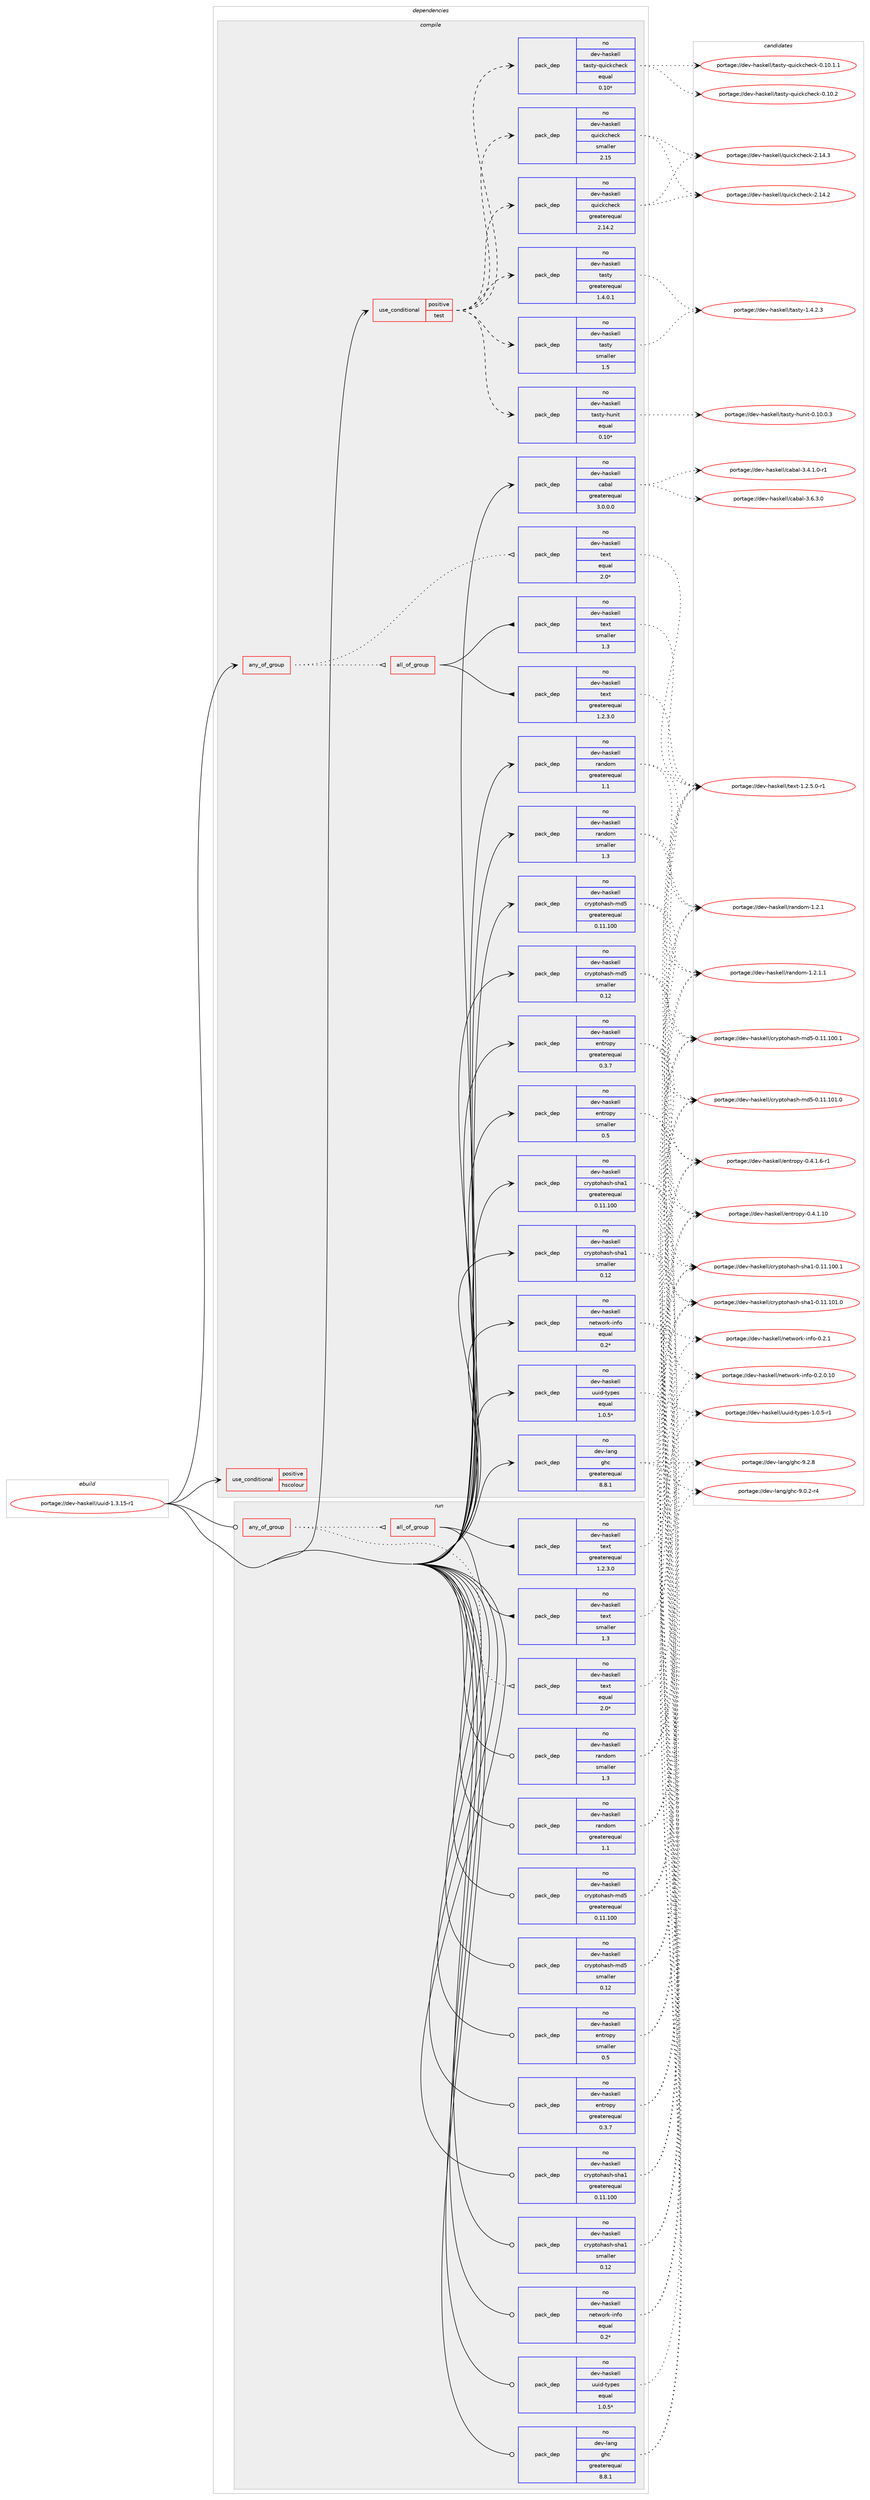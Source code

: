 digraph prolog {

# *************
# Graph options
# *************

newrank=true;
concentrate=true;
compound=true;
graph [rankdir=LR,fontname=Helvetica,fontsize=10,ranksep=1.5];#, ranksep=2.5, nodesep=0.2];
edge  [arrowhead=vee];
node  [fontname=Helvetica,fontsize=10];

# **********
# The ebuild
# **********

subgraph cluster_leftcol {
color=gray;
rank=same;
label=<<i>ebuild</i>>;
id [label="portage://dev-haskell/uuid-1.3.15-r1", color=red, width=4, href="../dev-haskell/uuid-1.3.15-r1.svg"];
}

# ****************
# The dependencies
# ****************

subgraph cluster_midcol {
color=gray;
label=<<i>dependencies</i>>;
subgraph cluster_compile {
fillcolor="#eeeeee";
style=filled;
label=<<i>compile</i>>;
subgraph any904 {
dependency45262 [label=<<TABLE BORDER="0" CELLBORDER="1" CELLSPACING="0" CELLPADDING="4"><TR><TD CELLPADDING="10">any_of_group</TD></TR></TABLE>>, shape=none, color=red];subgraph all109 {
dependency45263 [label=<<TABLE BORDER="0" CELLBORDER="1" CELLSPACING="0" CELLPADDING="4"><TR><TD CELLPADDING="10">all_of_group</TD></TR></TABLE>>, shape=none, color=red];subgraph pack23598 {
dependency45264 [label=<<TABLE BORDER="0" CELLBORDER="1" CELLSPACING="0" CELLPADDING="4" WIDTH="220"><TR><TD ROWSPAN="6" CELLPADDING="30">pack_dep</TD></TR><TR><TD WIDTH="110">no</TD></TR><TR><TD>dev-haskell</TD></TR><TR><TD>text</TD></TR><TR><TD>greaterequal</TD></TR><TR><TD>1.2.3.0</TD></TR></TABLE>>, shape=none, color=blue];
}
dependency45263:e -> dependency45264:w [weight=20,style="solid",arrowhead="inv"];
subgraph pack23599 {
dependency45265 [label=<<TABLE BORDER="0" CELLBORDER="1" CELLSPACING="0" CELLPADDING="4" WIDTH="220"><TR><TD ROWSPAN="6" CELLPADDING="30">pack_dep</TD></TR><TR><TD WIDTH="110">no</TD></TR><TR><TD>dev-haskell</TD></TR><TR><TD>text</TD></TR><TR><TD>smaller</TD></TR><TR><TD>1.3</TD></TR></TABLE>>, shape=none, color=blue];
}
dependency45263:e -> dependency45265:w [weight=20,style="solid",arrowhead="inv"];
}
dependency45262:e -> dependency45263:w [weight=20,style="dotted",arrowhead="oinv"];
subgraph pack23600 {
dependency45266 [label=<<TABLE BORDER="0" CELLBORDER="1" CELLSPACING="0" CELLPADDING="4" WIDTH="220"><TR><TD ROWSPAN="6" CELLPADDING="30">pack_dep</TD></TR><TR><TD WIDTH="110">no</TD></TR><TR><TD>dev-haskell</TD></TR><TR><TD>text</TD></TR><TR><TD>equal</TD></TR><TR><TD>2.0*</TD></TR></TABLE>>, shape=none, color=blue];
}
dependency45262:e -> dependency45266:w [weight=20,style="dotted",arrowhead="oinv"];
}
id:e -> dependency45262:w [weight=20,style="solid",arrowhead="vee"];
subgraph cond20654 {
dependency45267 [label=<<TABLE BORDER="0" CELLBORDER="1" CELLSPACING="0" CELLPADDING="4"><TR><TD ROWSPAN="3" CELLPADDING="10">use_conditional</TD></TR><TR><TD>positive</TD></TR><TR><TD>hscolour</TD></TR></TABLE>>, shape=none, color=red];
# *** BEGIN UNKNOWN DEPENDENCY TYPE (TODO) ***
# dependency45267 -> package_dependency(portage://dev-haskell/uuid-1.3.15-r1,install,no,dev-haskell,hscolour,none,[,,],[],[])
# *** END UNKNOWN DEPENDENCY TYPE (TODO) ***

}
id:e -> dependency45267:w [weight=20,style="solid",arrowhead="vee"];
subgraph cond20655 {
dependency45268 [label=<<TABLE BORDER="0" CELLBORDER="1" CELLSPACING="0" CELLPADDING="4"><TR><TD ROWSPAN="3" CELLPADDING="10">use_conditional</TD></TR><TR><TD>positive</TD></TR><TR><TD>test</TD></TR></TABLE>>, shape=none, color=red];
subgraph pack23601 {
dependency45269 [label=<<TABLE BORDER="0" CELLBORDER="1" CELLSPACING="0" CELLPADDING="4" WIDTH="220"><TR><TD ROWSPAN="6" CELLPADDING="30">pack_dep</TD></TR><TR><TD WIDTH="110">no</TD></TR><TR><TD>dev-haskell</TD></TR><TR><TD>quickcheck</TD></TR><TR><TD>greaterequal</TD></TR><TR><TD>2.14.2</TD></TR></TABLE>>, shape=none, color=blue];
}
dependency45268:e -> dependency45269:w [weight=20,style="dashed",arrowhead="vee"];
subgraph pack23602 {
dependency45270 [label=<<TABLE BORDER="0" CELLBORDER="1" CELLSPACING="0" CELLPADDING="4" WIDTH="220"><TR><TD ROWSPAN="6" CELLPADDING="30">pack_dep</TD></TR><TR><TD WIDTH="110">no</TD></TR><TR><TD>dev-haskell</TD></TR><TR><TD>quickcheck</TD></TR><TR><TD>smaller</TD></TR><TR><TD>2.15</TD></TR></TABLE>>, shape=none, color=blue];
}
dependency45268:e -> dependency45270:w [weight=20,style="dashed",arrowhead="vee"];
subgraph pack23603 {
dependency45271 [label=<<TABLE BORDER="0" CELLBORDER="1" CELLSPACING="0" CELLPADDING="4" WIDTH="220"><TR><TD ROWSPAN="6" CELLPADDING="30">pack_dep</TD></TR><TR><TD WIDTH="110">no</TD></TR><TR><TD>dev-haskell</TD></TR><TR><TD>tasty</TD></TR><TR><TD>greaterequal</TD></TR><TR><TD>1.4.0.1</TD></TR></TABLE>>, shape=none, color=blue];
}
dependency45268:e -> dependency45271:w [weight=20,style="dashed",arrowhead="vee"];
subgraph pack23604 {
dependency45272 [label=<<TABLE BORDER="0" CELLBORDER="1" CELLSPACING="0" CELLPADDING="4" WIDTH="220"><TR><TD ROWSPAN="6" CELLPADDING="30">pack_dep</TD></TR><TR><TD WIDTH="110">no</TD></TR><TR><TD>dev-haskell</TD></TR><TR><TD>tasty</TD></TR><TR><TD>smaller</TD></TR><TR><TD>1.5</TD></TR></TABLE>>, shape=none, color=blue];
}
dependency45268:e -> dependency45272:w [weight=20,style="dashed",arrowhead="vee"];
subgraph pack23605 {
dependency45273 [label=<<TABLE BORDER="0" CELLBORDER="1" CELLSPACING="0" CELLPADDING="4" WIDTH="220"><TR><TD ROWSPAN="6" CELLPADDING="30">pack_dep</TD></TR><TR><TD WIDTH="110">no</TD></TR><TR><TD>dev-haskell</TD></TR><TR><TD>tasty-hunit</TD></TR><TR><TD>equal</TD></TR><TR><TD>0.10*</TD></TR></TABLE>>, shape=none, color=blue];
}
dependency45268:e -> dependency45273:w [weight=20,style="dashed",arrowhead="vee"];
subgraph pack23606 {
dependency45274 [label=<<TABLE BORDER="0" CELLBORDER="1" CELLSPACING="0" CELLPADDING="4" WIDTH="220"><TR><TD ROWSPAN="6" CELLPADDING="30">pack_dep</TD></TR><TR><TD WIDTH="110">no</TD></TR><TR><TD>dev-haskell</TD></TR><TR><TD>tasty-quickcheck</TD></TR><TR><TD>equal</TD></TR><TR><TD>0.10*</TD></TR></TABLE>>, shape=none, color=blue];
}
dependency45268:e -> dependency45274:w [weight=20,style="dashed",arrowhead="vee"];
}
id:e -> dependency45268:w [weight=20,style="solid",arrowhead="vee"];
subgraph pack23607 {
dependency45275 [label=<<TABLE BORDER="0" CELLBORDER="1" CELLSPACING="0" CELLPADDING="4" WIDTH="220"><TR><TD ROWSPAN="6" CELLPADDING="30">pack_dep</TD></TR><TR><TD WIDTH="110">no</TD></TR><TR><TD>dev-haskell</TD></TR><TR><TD>cabal</TD></TR><TR><TD>greaterequal</TD></TR><TR><TD>3.0.0.0</TD></TR></TABLE>>, shape=none, color=blue];
}
id:e -> dependency45275:w [weight=20,style="solid",arrowhead="vee"];
subgraph pack23608 {
dependency45276 [label=<<TABLE BORDER="0" CELLBORDER="1" CELLSPACING="0" CELLPADDING="4" WIDTH="220"><TR><TD ROWSPAN="6" CELLPADDING="30">pack_dep</TD></TR><TR><TD WIDTH="110">no</TD></TR><TR><TD>dev-haskell</TD></TR><TR><TD>cryptohash-md5</TD></TR><TR><TD>greaterequal</TD></TR><TR><TD>0.11.100</TD></TR></TABLE>>, shape=none, color=blue];
}
id:e -> dependency45276:w [weight=20,style="solid",arrowhead="vee"];
subgraph pack23609 {
dependency45277 [label=<<TABLE BORDER="0" CELLBORDER="1" CELLSPACING="0" CELLPADDING="4" WIDTH="220"><TR><TD ROWSPAN="6" CELLPADDING="30">pack_dep</TD></TR><TR><TD WIDTH="110">no</TD></TR><TR><TD>dev-haskell</TD></TR><TR><TD>cryptohash-md5</TD></TR><TR><TD>smaller</TD></TR><TR><TD>0.12</TD></TR></TABLE>>, shape=none, color=blue];
}
id:e -> dependency45277:w [weight=20,style="solid",arrowhead="vee"];
subgraph pack23610 {
dependency45278 [label=<<TABLE BORDER="0" CELLBORDER="1" CELLSPACING="0" CELLPADDING="4" WIDTH="220"><TR><TD ROWSPAN="6" CELLPADDING="30">pack_dep</TD></TR><TR><TD WIDTH="110">no</TD></TR><TR><TD>dev-haskell</TD></TR><TR><TD>cryptohash-sha1</TD></TR><TR><TD>greaterequal</TD></TR><TR><TD>0.11.100</TD></TR></TABLE>>, shape=none, color=blue];
}
id:e -> dependency45278:w [weight=20,style="solid",arrowhead="vee"];
subgraph pack23611 {
dependency45279 [label=<<TABLE BORDER="0" CELLBORDER="1" CELLSPACING="0" CELLPADDING="4" WIDTH="220"><TR><TD ROWSPAN="6" CELLPADDING="30">pack_dep</TD></TR><TR><TD WIDTH="110">no</TD></TR><TR><TD>dev-haskell</TD></TR><TR><TD>cryptohash-sha1</TD></TR><TR><TD>smaller</TD></TR><TR><TD>0.12</TD></TR></TABLE>>, shape=none, color=blue];
}
id:e -> dependency45279:w [weight=20,style="solid",arrowhead="vee"];
subgraph pack23612 {
dependency45280 [label=<<TABLE BORDER="0" CELLBORDER="1" CELLSPACING="0" CELLPADDING="4" WIDTH="220"><TR><TD ROWSPAN="6" CELLPADDING="30">pack_dep</TD></TR><TR><TD WIDTH="110">no</TD></TR><TR><TD>dev-haskell</TD></TR><TR><TD>entropy</TD></TR><TR><TD>greaterequal</TD></TR><TR><TD>0.3.7</TD></TR></TABLE>>, shape=none, color=blue];
}
id:e -> dependency45280:w [weight=20,style="solid",arrowhead="vee"];
subgraph pack23613 {
dependency45281 [label=<<TABLE BORDER="0" CELLBORDER="1" CELLSPACING="0" CELLPADDING="4" WIDTH="220"><TR><TD ROWSPAN="6" CELLPADDING="30">pack_dep</TD></TR><TR><TD WIDTH="110">no</TD></TR><TR><TD>dev-haskell</TD></TR><TR><TD>entropy</TD></TR><TR><TD>smaller</TD></TR><TR><TD>0.5</TD></TR></TABLE>>, shape=none, color=blue];
}
id:e -> dependency45281:w [weight=20,style="solid",arrowhead="vee"];
subgraph pack23614 {
dependency45282 [label=<<TABLE BORDER="0" CELLBORDER="1" CELLSPACING="0" CELLPADDING="4" WIDTH="220"><TR><TD ROWSPAN="6" CELLPADDING="30">pack_dep</TD></TR><TR><TD WIDTH="110">no</TD></TR><TR><TD>dev-haskell</TD></TR><TR><TD>network-info</TD></TR><TR><TD>equal</TD></TR><TR><TD>0.2*</TD></TR></TABLE>>, shape=none, color=blue];
}
id:e -> dependency45282:w [weight=20,style="solid",arrowhead="vee"];
subgraph pack23615 {
dependency45283 [label=<<TABLE BORDER="0" CELLBORDER="1" CELLSPACING="0" CELLPADDING="4" WIDTH="220"><TR><TD ROWSPAN="6" CELLPADDING="30">pack_dep</TD></TR><TR><TD WIDTH="110">no</TD></TR><TR><TD>dev-haskell</TD></TR><TR><TD>random</TD></TR><TR><TD>greaterequal</TD></TR><TR><TD>1.1</TD></TR></TABLE>>, shape=none, color=blue];
}
id:e -> dependency45283:w [weight=20,style="solid",arrowhead="vee"];
subgraph pack23616 {
dependency45284 [label=<<TABLE BORDER="0" CELLBORDER="1" CELLSPACING="0" CELLPADDING="4" WIDTH="220"><TR><TD ROWSPAN="6" CELLPADDING="30">pack_dep</TD></TR><TR><TD WIDTH="110">no</TD></TR><TR><TD>dev-haskell</TD></TR><TR><TD>random</TD></TR><TR><TD>smaller</TD></TR><TR><TD>1.3</TD></TR></TABLE>>, shape=none, color=blue];
}
id:e -> dependency45284:w [weight=20,style="solid",arrowhead="vee"];
# *** BEGIN UNKNOWN DEPENDENCY TYPE (TODO) ***
# id -> package_dependency(portage://dev-haskell/uuid-1.3.15-r1,install,no,dev-haskell,text,none,[,,],any_same_slot,[use(optenable(profile),none)])
# *** END UNKNOWN DEPENDENCY TYPE (TODO) ***

subgraph pack23617 {
dependency45285 [label=<<TABLE BORDER="0" CELLBORDER="1" CELLSPACING="0" CELLPADDING="4" WIDTH="220"><TR><TD ROWSPAN="6" CELLPADDING="30">pack_dep</TD></TR><TR><TD WIDTH="110">no</TD></TR><TR><TD>dev-haskell</TD></TR><TR><TD>uuid-types</TD></TR><TR><TD>equal</TD></TR><TR><TD>1.0.5*</TD></TR></TABLE>>, shape=none, color=blue];
}
id:e -> dependency45285:w [weight=20,style="solid",arrowhead="vee"];
subgraph pack23618 {
dependency45286 [label=<<TABLE BORDER="0" CELLBORDER="1" CELLSPACING="0" CELLPADDING="4" WIDTH="220"><TR><TD ROWSPAN="6" CELLPADDING="30">pack_dep</TD></TR><TR><TD WIDTH="110">no</TD></TR><TR><TD>dev-lang</TD></TR><TR><TD>ghc</TD></TR><TR><TD>greaterequal</TD></TR><TR><TD>8.8.1</TD></TR></TABLE>>, shape=none, color=blue];
}
id:e -> dependency45286:w [weight=20,style="solid",arrowhead="vee"];
}
subgraph cluster_compileandrun {
fillcolor="#eeeeee";
style=filled;
label=<<i>compile and run</i>>;
}
subgraph cluster_run {
fillcolor="#eeeeee";
style=filled;
label=<<i>run</i>>;
subgraph any905 {
dependency45287 [label=<<TABLE BORDER="0" CELLBORDER="1" CELLSPACING="0" CELLPADDING="4"><TR><TD CELLPADDING="10">any_of_group</TD></TR></TABLE>>, shape=none, color=red];subgraph all110 {
dependency45288 [label=<<TABLE BORDER="0" CELLBORDER="1" CELLSPACING="0" CELLPADDING="4"><TR><TD CELLPADDING="10">all_of_group</TD></TR></TABLE>>, shape=none, color=red];subgraph pack23619 {
dependency45289 [label=<<TABLE BORDER="0" CELLBORDER="1" CELLSPACING="0" CELLPADDING="4" WIDTH="220"><TR><TD ROWSPAN="6" CELLPADDING="30">pack_dep</TD></TR><TR><TD WIDTH="110">no</TD></TR><TR><TD>dev-haskell</TD></TR><TR><TD>text</TD></TR><TR><TD>greaterequal</TD></TR><TR><TD>1.2.3.0</TD></TR></TABLE>>, shape=none, color=blue];
}
dependency45288:e -> dependency45289:w [weight=20,style="solid",arrowhead="inv"];
subgraph pack23620 {
dependency45290 [label=<<TABLE BORDER="0" CELLBORDER="1" CELLSPACING="0" CELLPADDING="4" WIDTH="220"><TR><TD ROWSPAN="6" CELLPADDING="30">pack_dep</TD></TR><TR><TD WIDTH="110">no</TD></TR><TR><TD>dev-haskell</TD></TR><TR><TD>text</TD></TR><TR><TD>smaller</TD></TR><TR><TD>1.3</TD></TR></TABLE>>, shape=none, color=blue];
}
dependency45288:e -> dependency45290:w [weight=20,style="solid",arrowhead="inv"];
}
dependency45287:e -> dependency45288:w [weight=20,style="dotted",arrowhead="oinv"];
subgraph pack23621 {
dependency45291 [label=<<TABLE BORDER="0" CELLBORDER="1" CELLSPACING="0" CELLPADDING="4" WIDTH="220"><TR><TD ROWSPAN="6" CELLPADDING="30">pack_dep</TD></TR><TR><TD WIDTH="110">no</TD></TR><TR><TD>dev-haskell</TD></TR><TR><TD>text</TD></TR><TR><TD>equal</TD></TR><TR><TD>2.0*</TD></TR></TABLE>>, shape=none, color=blue];
}
dependency45287:e -> dependency45291:w [weight=20,style="dotted",arrowhead="oinv"];
}
id:e -> dependency45287:w [weight=20,style="solid",arrowhead="odot"];
subgraph pack23622 {
dependency45292 [label=<<TABLE BORDER="0" CELLBORDER="1" CELLSPACING="0" CELLPADDING="4" WIDTH="220"><TR><TD ROWSPAN="6" CELLPADDING="30">pack_dep</TD></TR><TR><TD WIDTH="110">no</TD></TR><TR><TD>dev-haskell</TD></TR><TR><TD>cryptohash-md5</TD></TR><TR><TD>greaterequal</TD></TR><TR><TD>0.11.100</TD></TR></TABLE>>, shape=none, color=blue];
}
id:e -> dependency45292:w [weight=20,style="solid",arrowhead="odot"];
subgraph pack23623 {
dependency45293 [label=<<TABLE BORDER="0" CELLBORDER="1" CELLSPACING="0" CELLPADDING="4" WIDTH="220"><TR><TD ROWSPAN="6" CELLPADDING="30">pack_dep</TD></TR><TR><TD WIDTH="110">no</TD></TR><TR><TD>dev-haskell</TD></TR><TR><TD>cryptohash-md5</TD></TR><TR><TD>smaller</TD></TR><TR><TD>0.12</TD></TR></TABLE>>, shape=none, color=blue];
}
id:e -> dependency45293:w [weight=20,style="solid",arrowhead="odot"];
subgraph pack23624 {
dependency45294 [label=<<TABLE BORDER="0" CELLBORDER="1" CELLSPACING="0" CELLPADDING="4" WIDTH="220"><TR><TD ROWSPAN="6" CELLPADDING="30">pack_dep</TD></TR><TR><TD WIDTH="110">no</TD></TR><TR><TD>dev-haskell</TD></TR><TR><TD>cryptohash-sha1</TD></TR><TR><TD>greaterequal</TD></TR><TR><TD>0.11.100</TD></TR></TABLE>>, shape=none, color=blue];
}
id:e -> dependency45294:w [weight=20,style="solid",arrowhead="odot"];
subgraph pack23625 {
dependency45295 [label=<<TABLE BORDER="0" CELLBORDER="1" CELLSPACING="0" CELLPADDING="4" WIDTH="220"><TR><TD ROWSPAN="6" CELLPADDING="30">pack_dep</TD></TR><TR><TD WIDTH="110">no</TD></TR><TR><TD>dev-haskell</TD></TR><TR><TD>cryptohash-sha1</TD></TR><TR><TD>smaller</TD></TR><TR><TD>0.12</TD></TR></TABLE>>, shape=none, color=blue];
}
id:e -> dependency45295:w [weight=20,style="solid",arrowhead="odot"];
subgraph pack23626 {
dependency45296 [label=<<TABLE BORDER="0" CELLBORDER="1" CELLSPACING="0" CELLPADDING="4" WIDTH="220"><TR><TD ROWSPAN="6" CELLPADDING="30">pack_dep</TD></TR><TR><TD WIDTH="110">no</TD></TR><TR><TD>dev-haskell</TD></TR><TR><TD>entropy</TD></TR><TR><TD>greaterequal</TD></TR><TR><TD>0.3.7</TD></TR></TABLE>>, shape=none, color=blue];
}
id:e -> dependency45296:w [weight=20,style="solid",arrowhead="odot"];
subgraph pack23627 {
dependency45297 [label=<<TABLE BORDER="0" CELLBORDER="1" CELLSPACING="0" CELLPADDING="4" WIDTH="220"><TR><TD ROWSPAN="6" CELLPADDING="30">pack_dep</TD></TR><TR><TD WIDTH="110">no</TD></TR><TR><TD>dev-haskell</TD></TR><TR><TD>entropy</TD></TR><TR><TD>smaller</TD></TR><TR><TD>0.5</TD></TR></TABLE>>, shape=none, color=blue];
}
id:e -> dependency45297:w [weight=20,style="solid",arrowhead="odot"];
subgraph pack23628 {
dependency45298 [label=<<TABLE BORDER="0" CELLBORDER="1" CELLSPACING="0" CELLPADDING="4" WIDTH="220"><TR><TD ROWSPAN="6" CELLPADDING="30">pack_dep</TD></TR><TR><TD WIDTH="110">no</TD></TR><TR><TD>dev-haskell</TD></TR><TR><TD>network-info</TD></TR><TR><TD>equal</TD></TR><TR><TD>0.2*</TD></TR></TABLE>>, shape=none, color=blue];
}
id:e -> dependency45298:w [weight=20,style="solid",arrowhead="odot"];
subgraph pack23629 {
dependency45299 [label=<<TABLE BORDER="0" CELLBORDER="1" CELLSPACING="0" CELLPADDING="4" WIDTH="220"><TR><TD ROWSPAN="6" CELLPADDING="30">pack_dep</TD></TR><TR><TD WIDTH="110">no</TD></TR><TR><TD>dev-haskell</TD></TR><TR><TD>random</TD></TR><TR><TD>greaterequal</TD></TR><TR><TD>1.1</TD></TR></TABLE>>, shape=none, color=blue];
}
id:e -> dependency45299:w [weight=20,style="solid",arrowhead="odot"];
subgraph pack23630 {
dependency45300 [label=<<TABLE BORDER="0" CELLBORDER="1" CELLSPACING="0" CELLPADDING="4" WIDTH="220"><TR><TD ROWSPAN="6" CELLPADDING="30">pack_dep</TD></TR><TR><TD WIDTH="110">no</TD></TR><TR><TD>dev-haskell</TD></TR><TR><TD>random</TD></TR><TR><TD>smaller</TD></TR><TR><TD>1.3</TD></TR></TABLE>>, shape=none, color=blue];
}
id:e -> dependency45300:w [weight=20,style="solid",arrowhead="odot"];
# *** BEGIN UNKNOWN DEPENDENCY TYPE (TODO) ***
# id -> package_dependency(portage://dev-haskell/uuid-1.3.15-r1,run,no,dev-haskell,text,none,[,,],any_same_slot,[use(optenable(profile),none)])
# *** END UNKNOWN DEPENDENCY TYPE (TODO) ***

subgraph pack23631 {
dependency45301 [label=<<TABLE BORDER="0" CELLBORDER="1" CELLSPACING="0" CELLPADDING="4" WIDTH="220"><TR><TD ROWSPAN="6" CELLPADDING="30">pack_dep</TD></TR><TR><TD WIDTH="110">no</TD></TR><TR><TD>dev-haskell</TD></TR><TR><TD>uuid-types</TD></TR><TR><TD>equal</TD></TR><TR><TD>1.0.5*</TD></TR></TABLE>>, shape=none, color=blue];
}
id:e -> dependency45301:w [weight=20,style="solid",arrowhead="odot"];
subgraph pack23632 {
dependency45302 [label=<<TABLE BORDER="0" CELLBORDER="1" CELLSPACING="0" CELLPADDING="4" WIDTH="220"><TR><TD ROWSPAN="6" CELLPADDING="30">pack_dep</TD></TR><TR><TD WIDTH="110">no</TD></TR><TR><TD>dev-lang</TD></TR><TR><TD>ghc</TD></TR><TR><TD>greaterequal</TD></TR><TR><TD>8.8.1</TD></TR></TABLE>>, shape=none, color=blue];
}
id:e -> dependency45302:w [weight=20,style="solid",arrowhead="odot"];
# *** BEGIN UNKNOWN DEPENDENCY TYPE (TODO) ***
# id -> package_dependency(portage://dev-haskell/uuid-1.3.15-r1,run,no,dev-lang,ghc,none,[,,],any_same_slot,[use(optenable(profile),none)])
# *** END UNKNOWN DEPENDENCY TYPE (TODO) ***

}
}

# **************
# The candidates
# **************

subgraph cluster_choices {
rank=same;
color=gray;
label=<<i>candidates</i>>;

subgraph choice23598 {
color=black;
nodesep=1;
choice10010111845104971151071011081084711610112011645494650465346484511449 [label="portage://dev-haskell/text-1.2.5.0-r1", color=red, width=4,href="../dev-haskell/text-1.2.5.0-r1.svg"];
dependency45264:e -> choice10010111845104971151071011081084711610112011645494650465346484511449:w [style=dotted,weight="100"];
}
subgraph choice23599 {
color=black;
nodesep=1;
choice10010111845104971151071011081084711610112011645494650465346484511449 [label="portage://dev-haskell/text-1.2.5.0-r1", color=red, width=4,href="../dev-haskell/text-1.2.5.0-r1.svg"];
dependency45265:e -> choice10010111845104971151071011081084711610112011645494650465346484511449:w [style=dotted,weight="100"];
}
subgraph choice23600 {
color=black;
nodesep=1;
choice10010111845104971151071011081084711610112011645494650465346484511449 [label="portage://dev-haskell/text-1.2.5.0-r1", color=red, width=4,href="../dev-haskell/text-1.2.5.0-r1.svg"];
dependency45266:e -> choice10010111845104971151071011081084711610112011645494650465346484511449:w [style=dotted,weight="100"];
}
subgraph choice23601 {
color=black;
nodesep=1;
choice10010111845104971151071011081084711311710599107991041019910745504649524650 [label="portage://dev-haskell/quickcheck-2.14.2", color=red, width=4,href="../dev-haskell/quickcheck-2.14.2.svg"];
choice10010111845104971151071011081084711311710599107991041019910745504649524651 [label="portage://dev-haskell/quickcheck-2.14.3", color=red, width=4,href="../dev-haskell/quickcheck-2.14.3.svg"];
dependency45269:e -> choice10010111845104971151071011081084711311710599107991041019910745504649524650:w [style=dotted,weight="100"];
dependency45269:e -> choice10010111845104971151071011081084711311710599107991041019910745504649524651:w [style=dotted,weight="100"];
}
subgraph choice23602 {
color=black;
nodesep=1;
choice10010111845104971151071011081084711311710599107991041019910745504649524650 [label="portage://dev-haskell/quickcheck-2.14.2", color=red, width=4,href="../dev-haskell/quickcheck-2.14.2.svg"];
choice10010111845104971151071011081084711311710599107991041019910745504649524651 [label="portage://dev-haskell/quickcheck-2.14.3", color=red, width=4,href="../dev-haskell/quickcheck-2.14.3.svg"];
dependency45270:e -> choice10010111845104971151071011081084711311710599107991041019910745504649524650:w [style=dotted,weight="100"];
dependency45270:e -> choice10010111845104971151071011081084711311710599107991041019910745504649524651:w [style=dotted,weight="100"];
}
subgraph choice23603 {
color=black;
nodesep=1;
choice100101118451049711510710110810847116971151161214549465246504651 [label="portage://dev-haskell/tasty-1.4.2.3", color=red, width=4,href="../dev-haskell/tasty-1.4.2.3.svg"];
dependency45271:e -> choice100101118451049711510710110810847116971151161214549465246504651:w [style=dotted,weight="100"];
}
subgraph choice23604 {
color=black;
nodesep=1;
choice100101118451049711510710110810847116971151161214549465246504651 [label="portage://dev-haskell/tasty-1.4.2.3", color=red, width=4,href="../dev-haskell/tasty-1.4.2.3.svg"];
dependency45272:e -> choice100101118451049711510710110810847116971151161214549465246504651:w [style=dotted,weight="100"];
}
subgraph choice23605 {
color=black;
nodesep=1;
choice1001011184510497115107101108108471169711511612145104117110105116454846494846484651 [label="portage://dev-haskell/tasty-hunit-0.10.0.3", color=red, width=4,href="../dev-haskell/tasty-hunit-0.10.0.3.svg"];
dependency45273:e -> choice1001011184510497115107101108108471169711511612145104117110105116454846494846484651:w [style=dotted,weight="100"];
}
subgraph choice23606 {
color=black;
nodesep=1;
choice1001011184510497115107101108108471169711511612145113117105991079910410199107454846494846494649 [label="portage://dev-haskell/tasty-quickcheck-0.10.1.1", color=red, width=4,href="../dev-haskell/tasty-quickcheck-0.10.1.1.svg"];
choice100101118451049711510710110810847116971151161214511311710599107991041019910745484649484650 [label="portage://dev-haskell/tasty-quickcheck-0.10.2", color=red, width=4,href="../dev-haskell/tasty-quickcheck-0.10.2.svg"];
dependency45274:e -> choice1001011184510497115107101108108471169711511612145113117105991079910410199107454846494846494649:w [style=dotted,weight="100"];
dependency45274:e -> choice100101118451049711510710110810847116971151161214511311710599107991041019910745484649484650:w [style=dotted,weight="100"];
}
subgraph choice23607 {
color=black;
nodesep=1;
choice1001011184510497115107101108108479997989710845514652464946484511449 [label="portage://dev-haskell/cabal-3.4.1.0-r1", color=red, width=4,href="../dev-haskell/cabal-3.4.1.0-r1.svg"];
choice100101118451049711510710110810847999798971084551465446514648 [label="portage://dev-haskell/cabal-3.6.3.0", color=red, width=4,href="../dev-haskell/cabal-3.6.3.0.svg"];
dependency45275:e -> choice1001011184510497115107101108108479997989710845514652464946484511449:w [style=dotted,weight="100"];
dependency45275:e -> choice100101118451049711510710110810847999798971084551465446514648:w [style=dotted,weight="100"];
}
subgraph choice23608 {
color=black;
nodesep=1;
choice100101118451049711510710110810847991141211121161111049711510445109100534548464949464948484649 [label="portage://dev-haskell/cryptohash-md5-0.11.100.1", color=red, width=4,href="../dev-haskell/cryptohash-md5-0.11.100.1.svg"];
choice100101118451049711510710110810847991141211121161111049711510445109100534548464949464948494648 [label="portage://dev-haskell/cryptohash-md5-0.11.101.0", color=red, width=4,href="../dev-haskell/cryptohash-md5-0.11.101.0.svg"];
dependency45276:e -> choice100101118451049711510710110810847991141211121161111049711510445109100534548464949464948484649:w [style=dotted,weight="100"];
dependency45276:e -> choice100101118451049711510710110810847991141211121161111049711510445109100534548464949464948494648:w [style=dotted,weight="100"];
}
subgraph choice23609 {
color=black;
nodesep=1;
choice100101118451049711510710110810847991141211121161111049711510445109100534548464949464948484649 [label="portage://dev-haskell/cryptohash-md5-0.11.100.1", color=red, width=4,href="../dev-haskell/cryptohash-md5-0.11.100.1.svg"];
choice100101118451049711510710110810847991141211121161111049711510445109100534548464949464948494648 [label="portage://dev-haskell/cryptohash-md5-0.11.101.0", color=red, width=4,href="../dev-haskell/cryptohash-md5-0.11.101.0.svg"];
dependency45277:e -> choice100101118451049711510710110810847991141211121161111049711510445109100534548464949464948484649:w [style=dotted,weight="100"];
dependency45277:e -> choice100101118451049711510710110810847991141211121161111049711510445109100534548464949464948494648:w [style=dotted,weight="100"];
}
subgraph choice23610 {
color=black;
nodesep=1;
choice10010111845104971151071011081084799114121112116111104971151044511510497494548464949464948484649 [label="portage://dev-haskell/cryptohash-sha1-0.11.100.1", color=red, width=4,href="../dev-haskell/cryptohash-sha1-0.11.100.1.svg"];
choice10010111845104971151071011081084799114121112116111104971151044511510497494548464949464948494648 [label="portage://dev-haskell/cryptohash-sha1-0.11.101.0", color=red, width=4,href="../dev-haskell/cryptohash-sha1-0.11.101.0.svg"];
dependency45278:e -> choice10010111845104971151071011081084799114121112116111104971151044511510497494548464949464948484649:w [style=dotted,weight="100"];
dependency45278:e -> choice10010111845104971151071011081084799114121112116111104971151044511510497494548464949464948494648:w [style=dotted,weight="100"];
}
subgraph choice23611 {
color=black;
nodesep=1;
choice10010111845104971151071011081084799114121112116111104971151044511510497494548464949464948484649 [label="portage://dev-haskell/cryptohash-sha1-0.11.100.1", color=red, width=4,href="../dev-haskell/cryptohash-sha1-0.11.100.1.svg"];
choice10010111845104971151071011081084799114121112116111104971151044511510497494548464949464948494648 [label="portage://dev-haskell/cryptohash-sha1-0.11.101.0", color=red, width=4,href="../dev-haskell/cryptohash-sha1-0.11.101.0.svg"];
dependency45279:e -> choice10010111845104971151071011081084799114121112116111104971151044511510497494548464949464948484649:w [style=dotted,weight="100"];
dependency45279:e -> choice10010111845104971151071011081084799114121112116111104971151044511510497494548464949464948494648:w [style=dotted,weight="100"];
}
subgraph choice23612 {
color=black;
nodesep=1;
choice100101118451049711510710110810847101110116114111112121454846524649464948 [label="portage://dev-haskell/entropy-0.4.1.10", color=red, width=4,href="../dev-haskell/entropy-0.4.1.10.svg"];
choice10010111845104971151071011081084710111011611411111212145484652464946544511449 [label="portage://dev-haskell/entropy-0.4.1.6-r1", color=red, width=4,href="../dev-haskell/entropy-0.4.1.6-r1.svg"];
dependency45280:e -> choice100101118451049711510710110810847101110116114111112121454846524649464948:w [style=dotted,weight="100"];
dependency45280:e -> choice10010111845104971151071011081084710111011611411111212145484652464946544511449:w [style=dotted,weight="100"];
}
subgraph choice23613 {
color=black;
nodesep=1;
choice100101118451049711510710110810847101110116114111112121454846524649464948 [label="portage://dev-haskell/entropy-0.4.1.10", color=red, width=4,href="../dev-haskell/entropy-0.4.1.10.svg"];
choice10010111845104971151071011081084710111011611411111212145484652464946544511449 [label="portage://dev-haskell/entropy-0.4.1.6-r1", color=red, width=4,href="../dev-haskell/entropy-0.4.1.6-r1.svg"];
dependency45281:e -> choice100101118451049711510710110810847101110116114111112121454846524649464948:w [style=dotted,weight="100"];
dependency45281:e -> choice10010111845104971151071011081084710111011611411111212145484652464946544511449:w [style=dotted,weight="100"];
}
subgraph choice23614 {
color=black;
nodesep=1;
choice10010111845104971151071011081084711010111611911111410745105110102111454846504648464948 [label="portage://dev-haskell/network-info-0.2.0.10", color=red, width=4,href="../dev-haskell/network-info-0.2.0.10.svg"];
choice10010111845104971151071011081084711010111611911111410745105110102111454846504649 [label="portage://dev-haskell/network-info-0.2.1", color=red, width=4,href="../dev-haskell/network-info-0.2.1.svg"];
dependency45282:e -> choice10010111845104971151071011081084711010111611911111410745105110102111454846504648464948:w [style=dotted,weight="100"];
dependency45282:e -> choice10010111845104971151071011081084711010111611911111410745105110102111454846504649:w [style=dotted,weight="100"];
}
subgraph choice23615 {
color=black;
nodesep=1;
choice10010111845104971151071011081084711497110100111109454946504649 [label="portage://dev-haskell/random-1.2.1", color=red, width=4,href="../dev-haskell/random-1.2.1.svg"];
choice100101118451049711510710110810847114971101001111094549465046494649 [label="portage://dev-haskell/random-1.2.1.1", color=red, width=4,href="../dev-haskell/random-1.2.1.1.svg"];
dependency45283:e -> choice10010111845104971151071011081084711497110100111109454946504649:w [style=dotted,weight="100"];
dependency45283:e -> choice100101118451049711510710110810847114971101001111094549465046494649:w [style=dotted,weight="100"];
}
subgraph choice23616 {
color=black;
nodesep=1;
choice10010111845104971151071011081084711497110100111109454946504649 [label="portage://dev-haskell/random-1.2.1", color=red, width=4,href="../dev-haskell/random-1.2.1.svg"];
choice100101118451049711510710110810847114971101001111094549465046494649 [label="portage://dev-haskell/random-1.2.1.1", color=red, width=4,href="../dev-haskell/random-1.2.1.1.svg"];
dependency45284:e -> choice10010111845104971151071011081084711497110100111109454946504649:w [style=dotted,weight="100"];
dependency45284:e -> choice100101118451049711510710110810847114971101001111094549465046494649:w [style=dotted,weight="100"];
}
subgraph choice23617 {
color=black;
nodesep=1;
choice100101118451049711510710110810847117117105100451161211121011154549464846534511449 [label="portage://dev-haskell/uuid-types-1.0.5-r1", color=red, width=4,href="../dev-haskell/uuid-types-1.0.5-r1.svg"];
dependency45285:e -> choice100101118451049711510710110810847117117105100451161211121011154549464846534511449:w [style=dotted,weight="100"];
}
subgraph choice23618 {
color=black;
nodesep=1;
choice100101118451089711010347103104994557464846504511452 [label="portage://dev-lang/ghc-9.0.2-r4", color=red, width=4,href="../dev-lang/ghc-9.0.2-r4.svg"];
choice10010111845108971101034710310499455746504656 [label="portage://dev-lang/ghc-9.2.8", color=red, width=4,href="../dev-lang/ghc-9.2.8.svg"];
dependency45286:e -> choice100101118451089711010347103104994557464846504511452:w [style=dotted,weight="100"];
dependency45286:e -> choice10010111845108971101034710310499455746504656:w [style=dotted,weight="100"];
}
subgraph choice23619 {
color=black;
nodesep=1;
choice10010111845104971151071011081084711610112011645494650465346484511449 [label="portage://dev-haskell/text-1.2.5.0-r1", color=red, width=4,href="../dev-haskell/text-1.2.5.0-r1.svg"];
dependency45289:e -> choice10010111845104971151071011081084711610112011645494650465346484511449:w [style=dotted,weight="100"];
}
subgraph choice23620 {
color=black;
nodesep=1;
choice10010111845104971151071011081084711610112011645494650465346484511449 [label="portage://dev-haskell/text-1.2.5.0-r1", color=red, width=4,href="../dev-haskell/text-1.2.5.0-r1.svg"];
dependency45290:e -> choice10010111845104971151071011081084711610112011645494650465346484511449:w [style=dotted,weight="100"];
}
subgraph choice23621 {
color=black;
nodesep=1;
choice10010111845104971151071011081084711610112011645494650465346484511449 [label="portage://dev-haskell/text-1.2.5.0-r1", color=red, width=4,href="../dev-haskell/text-1.2.5.0-r1.svg"];
dependency45291:e -> choice10010111845104971151071011081084711610112011645494650465346484511449:w [style=dotted,weight="100"];
}
subgraph choice23622 {
color=black;
nodesep=1;
choice100101118451049711510710110810847991141211121161111049711510445109100534548464949464948484649 [label="portage://dev-haskell/cryptohash-md5-0.11.100.1", color=red, width=4,href="../dev-haskell/cryptohash-md5-0.11.100.1.svg"];
choice100101118451049711510710110810847991141211121161111049711510445109100534548464949464948494648 [label="portage://dev-haskell/cryptohash-md5-0.11.101.0", color=red, width=4,href="../dev-haskell/cryptohash-md5-0.11.101.0.svg"];
dependency45292:e -> choice100101118451049711510710110810847991141211121161111049711510445109100534548464949464948484649:w [style=dotted,weight="100"];
dependency45292:e -> choice100101118451049711510710110810847991141211121161111049711510445109100534548464949464948494648:w [style=dotted,weight="100"];
}
subgraph choice23623 {
color=black;
nodesep=1;
choice100101118451049711510710110810847991141211121161111049711510445109100534548464949464948484649 [label="portage://dev-haskell/cryptohash-md5-0.11.100.1", color=red, width=4,href="../dev-haskell/cryptohash-md5-0.11.100.1.svg"];
choice100101118451049711510710110810847991141211121161111049711510445109100534548464949464948494648 [label="portage://dev-haskell/cryptohash-md5-0.11.101.0", color=red, width=4,href="../dev-haskell/cryptohash-md5-0.11.101.0.svg"];
dependency45293:e -> choice100101118451049711510710110810847991141211121161111049711510445109100534548464949464948484649:w [style=dotted,weight="100"];
dependency45293:e -> choice100101118451049711510710110810847991141211121161111049711510445109100534548464949464948494648:w [style=dotted,weight="100"];
}
subgraph choice23624 {
color=black;
nodesep=1;
choice10010111845104971151071011081084799114121112116111104971151044511510497494548464949464948484649 [label="portage://dev-haskell/cryptohash-sha1-0.11.100.1", color=red, width=4,href="../dev-haskell/cryptohash-sha1-0.11.100.1.svg"];
choice10010111845104971151071011081084799114121112116111104971151044511510497494548464949464948494648 [label="portage://dev-haskell/cryptohash-sha1-0.11.101.0", color=red, width=4,href="../dev-haskell/cryptohash-sha1-0.11.101.0.svg"];
dependency45294:e -> choice10010111845104971151071011081084799114121112116111104971151044511510497494548464949464948484649:w [style=dotted,weight="100"];
dependency45294:e -> choice10010111845104971151071011081084799114121112116111104971151044511510497494548464949464948494648:w [style=dotted,weight="100"];
}
subgraph choice23625 {
color=black;
nodesep=1;
choice10010111845104971151071011081084799114121112116111104971151044511510497494548464949464948484649 [label="portage://dev-haskell/cryptohash-sha1-0.11.100.1", color=red, width=4,href="../dev-haskell/cryptohash-sha1-0.11.100.1.svg"];
choice10010111845104971151071011081084799114121112116111104971151044511510497494548464949464948494648 [label="portage://dev-haskell/cryptohash-sha1-0.11.101.0", color=red, width=4,href="../dev-haskell/cryptohash-sha1-0.11.101.0.svg"];
dependency45295:e -> choice10010111845104971151071011081084799114121112116111104971151044511510497494548464949464948484649:w [style=dotted,weight="100"];
dependency45295:e -> choice10010111845104971151071011081084799114121112116111104971151044511510497494548464949464948494648:w [style=dotted,weight="100"];
}
subgraph choice23626 {
color=black;
nodesep=1;
choice100101118451049711510710110810847101110116114111112121454846524649464948 [label="portage://dev-haskell/entropy-0.4.1.10", color=red, width=4,href="../dev-haskell/entropy-0.4.1.10.svg"];
choice10010111845104971151071011081084710111011611411111212145484652464946544511449 [label="portage://dev-haskell/entropy-0.4.1.6-r1", color=red, width=4,href="../dev-haskell/entropy-0.4.1.6-r1.svg"];
dependency45296:e -> choice100101118451049711510710110810847101110116114111112121454846524649464948:w [style=dotted,weight="100"];
dependency45296:e -> choice10010111845104971151071011081084710111011611411111212145484652464946544511449:w [style=dotted,weight="100"];
}
subgraph choice23627 {
color=black;
nodesep=1;
choice100101118451049711510710110810847101110116114111112121454846524649464948 [label="portage://dev-haskell/entropy-0.4.1.10", color=red, width=4,href="../dev-haskell/entropy-0.4.1.10.svg"];
choice10010111845104971151071011081084710111011611411111212145484652464946544511449 [label="portage://dev-haskell/entropy-0.4.1.6-r1", color=red, width=4,href="../dev-haskell/entropy-0.4.1.6-r1.svg"];
dependency45297:e -> choice100101118451049711510710110810847101110116114111112121454846524649464948:w [style=dotted,weight="100"];
dependency45297:e -> choice10010111845104971151071011081084710111011611411111212145484652464946544511449:w [style=dotted,weight="100"];
}
subgraph choice23628 {
color=black;
nodesep=1;
choice10010111845104971151071011081084711010111611911111410745105110102111454846504648464948 [label="portage://dev-haskell/network-info-0.2.0.10", color=red, width=4,href="../dev-haskell/network-info-0.2.0.10.svg"];
choice10010111845104971151071011081084711010111611911111410745105110102111454846504649 [label="portage://dev-haskell/network-info-0.2.1", color=red, width=4,href="../dev-haskell/network-info-0.2.1.svg"];
dependency45298:e -> choice10010111845104971151071011081084711010111611911111410745105110102111454846504648464948:w [style=dotted,weight="100"];
dependency45298:e -> choice10010111845104971151071011081084711010111611911111410745105110102111454846504649:w [style=dotted,weight="100"];
}
subgraph choice23629 {
color=black;
nodesep=1;
choice10010111845104971151071011081084711497110100111109454946504649 [label="portage://dev-haskell/random-1.2.1", color=red, width=4,href="../dev-haskell/random-1.2.1.svg"];
choice100101118451049711510710110810847114971101001111094549465046494649 [label="portage://dev-haskell/random-1.2.1.1", color=red, width=4,href="../dev-haskell/random-1.2.1.1.svg"];
dependency45299:e -> choice10010111845104971151071011081084711497110100111109454946504649:w [style=dotted,weight="100"];
dependency45299:e -> choice100101118451049711510710110810847114971101001111094549465046494649:w [style=dotted,weight="100"];
}
subgraph choice23630 {
color=black;
nodesep=1;
choice10010111845104971151071011081084711497110100111109454946504649 [label="portage://dev-haskell/random-1.2.1", color=red, width=4,href="../dev-haskell/random-1.2.1.svg"];
choice100101118451049711510710110810847114971101001111094549465046494649 [label="portage://dev-haskell/random-1.2.1.1", color=red, width=4,href="../dev-haskell/random-1.2.1.1.svg"];
dependency45300:e -> choice10010111845104971151071011081084711497110100111109454946504649:w [style=dotted,weight="100"];
dependency45300:e -> choice100101118451049711510710110810847114971101001111094549465046494649:w [style=dotted,weight="100"];
}
subgraph choice23631 {
color=black;
nodesep=1;
choice100101118451049711510710110810847117117105100451161211121011154549464846534511449 [label="portage://dev-haskell/uuid-types-1.0.5-r1", color=red, width=4,href="../dev-haskell/uuid-types-1.0.5-r1.svg"];
dependency45301:e -> choice100101118451049711510710110810847117117105100451161211121011154549464846534511449:w [style=dotted,weight="100"];
}
subgraph choice23632 {
color=black;
nodesep=1;
choice100101118451089711010347103104994557464846504511452 [label="portage://dev-lang/ghc-9.0.2-r4", color=red, width=4,href="../dev-lang/ghc-9.0.2-r4.svg"];
choice10010111845108971101034710310499455746504656 [label="portage://dev-lang/ghc-9.2.8", color=red, width=4,href="../dev-lang/ghc-9.2.8.svg"];
dependency45302:e -> choice100101118451089711010347103104994557464846504511452:w [style=dotted,weight="100"];
dependency45302:e -> choice10010111845108971101034710310499455746504656:w [style=dotted,weight="100"];
}
}

}
